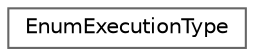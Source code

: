digraph "Graphical Class Hierarchy"
{
 // LATEX_PDF_SIZE
  bgcolor="transparent";
  edge [fontname=Helvetica,fontsize=10,labelfontname=Helvetica,labelfontsize=10];
  node [fontname=Helvetica,fontsize=10,shape=box,height=0.2,width=0.4];
  rankdir="LR";
  Node0 [id="Node000000",label="EnumExecutionType",height=0.2,width=0.4,color="grey40", fillcolor="white", style="filled",URL="$class_async_1_1_enum_execution_type.html",tooltip=" "];
}
